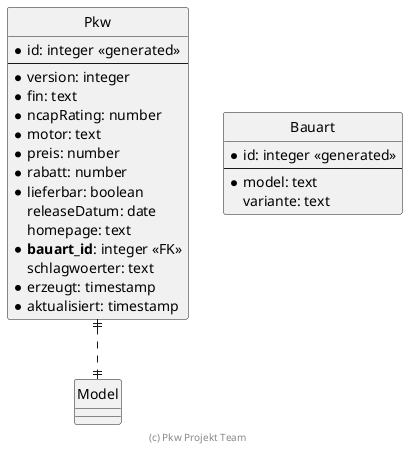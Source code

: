 ' Copyright (C) 2019 - present Juergen Zimmermann, Hochschule Karlsruhe
'
' This program is free software: you can redistribute it and/or modify
' it under the terms of the GNU General Public License as published by
' the Free Software Foundation, either version 3 of the License, or
' (at your option) any later version.
'
' This program is distributed in the hope that it will be useful,
' but WITHOUT ANY WARRANTY; without even the implied warranty of
' MERCHANTABILITY or FITNESS FOR A PARTICULAR PURPOSE.  See the
' GNU General Public License for more details.
'
' You should have received a copy of the GNU General Public License
' along with this program.  If not, see <https://www.gnu.org/licenses/>.

' Preview durch <Alt>d

@startuml ER Diagramm

' hide the spot
hide circle

' evtl. Prbleme mit Kraehenfuessen vermeiden
skinparam linetype ortho

entity "Pkw" {
  * id: integer <<generated>>
  --
  * version: integer
  * fin: text
  * ncapRating: number
  * motor: text
  * preis: number
  * rabatt: number
  * lieferbar: boolean
    releaseDatum: date
    homepage: text
  * **bauart_id**: integer <<FK>>
    schlagwoerter: text
  * erzeugt: timestamp
  * aktualisiert: timestamp
}

entity "Bauart" {
  * id: integer <<generated>>
  --
  * model: text
    variante: text
}

Pkw ||..|| Model

footer (c) Pkw Projekt Team

@enduml
